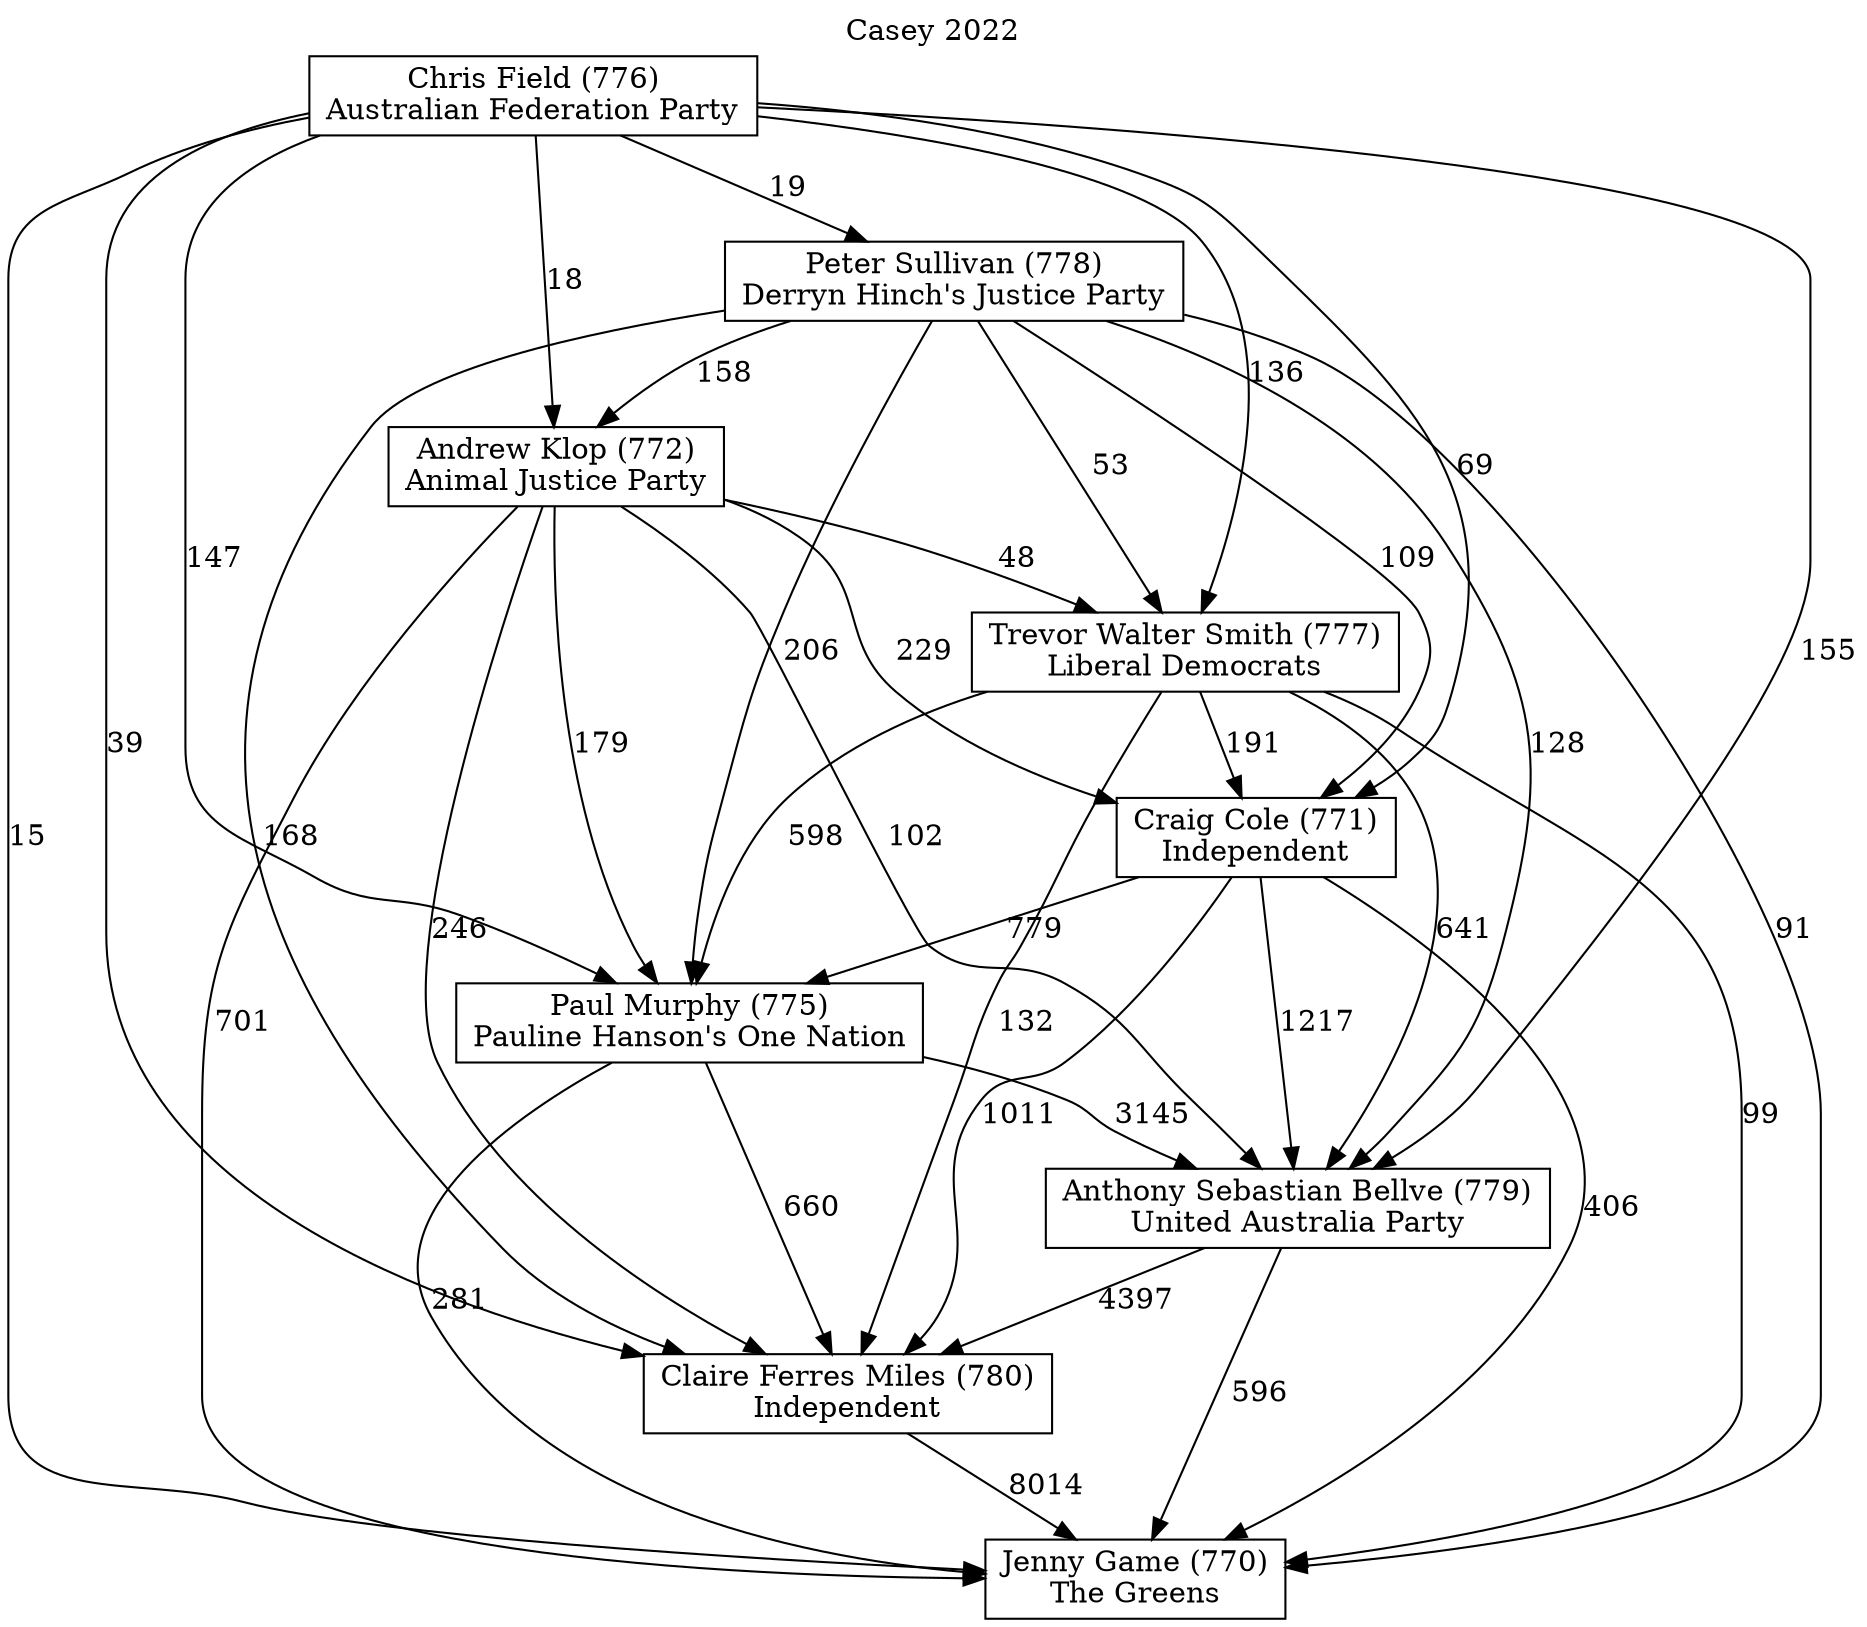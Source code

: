 // House preference flow
digraph "Jenny Game (770)_Casey_2022" {
	graph [label="Casey 2022" labelloc=t mclimit=10]
	node [shape=box]
	"Anthony Sebastian Bellve (779)" [label="Anthony Sebastian Bellve (779)
United Australia Party"]
	"Craig Cole (771)" [label="Craig Cole (771)
Independent"]
	"Claire Ferres Miles (780)" [label="Claire Ferres Miles (780)
Independent"]
	"Jenny Game (770)" [label="Jenny Game (770)
The Greens"]
	"Peter Sullivan (778)" [label="Peter Sullivan (778)
Derryn Hinch's Justice Party"]
	"Andrew Klop (772)" [label="Andrew Klop (772)
Animal Justice Party"]
	"Paul Murphy (775)" [label="Paul Murphy (775)
Pauline Hanson's One Nation"]
	"Chris Field (776)" [label="Chris Field (776)
Australian Federation Party"]
	"Trevor Walter Smith (777)" [label="Trevor Walter Smith (777)
Liberal Democrats"]
	"Trevor Walter Smith (777)" -> "Jenny Game (770)" [label=99]
	"Peter Sullivan (778)" -> "Paul Murphy (775)" [label=206]
	"Peter Sullivan (778)" -> "Claire Ferres Miles (780)" [label=168]
	"Andrew Klop (772)" -> "Claire Ferres Miles (780)" [label=246]
	"Trevor Walter Smith (777)" -> "Craig Cole (771)" [label=191]
	"Trevor Walter Smith (777)" -> "Claire Ferres Miles (780)" [label=132]
	"Chris Field (776)" -> "Craig Cole (771)" [label=69]
	"Peter Sullivan (778)" -> "Trevor Walter Smith (777)" [label=53]
	"Paul Murphy (775)" -> "Anthony Sebastian Bellve (779)" [label=3145]
	"Andrew Klop (772)" -> "Paul Murphy (775)" [label=179]
	"Chris Field (776)" -> "Claire Ferres Miles (780)" [label=39]
	"Andrew Klop (772)" -> "Craig Cole (771)" [label=229]
	"Peter Sullivan (778)" -> "Craig Cole (771)" [label=109]
	"Anthony Sebastian Bellve (779)" -> "Claire Ferres Miles (780)" [label=4397]
	"Paul Murphy (775)" -> "Jenny Game (770)" [label=281]
	"Andrew Klop (772)" -> "Trevor Walter Smith (777)" [label=48]
	"Peter Sullivan (778)" -> "Andrew Klop (772)" [label=158]
	"Chris Field (776)" -> "Andrew Klop (772)" [label=18]
	"Paul Murphy (775)" -> "Claire Ferres Miles (780)" [label=660]
	"Peter Sullivan (778)" -> "Jenny Game (770)" [label=91]
	"Andrew Klop (772)" -> "Anthony Sebastian Bellve (779)" [label=102]
	"Craig Cole (771)" -> "Claire Ferres Miles (780)" [label=1011]
	"Chris Field (776)" -> "Paul Murphy (775)" [label=147]
	"Trevor Walter Smith (777)" -> "Paul Murphy (775)" [label=598]
	"Craig Cole (771)" -> "Jenny Game (770)" [label=406]
	"Craig Cole (771)" -> "Paul Murphy (775)" [label=779]
	"Chris Field (776)" -> "Anthony Sebastian Bellve (779)" [label=155]
	"Anthony Sebastian Bellve (779)" -> "Jenny Game (770)" [label=596]
	"Trevor Walter Smith (777)" -> "Anthony Sebastian Bellve (779)" [label=641]
	"Chris Field (776)" -> "Trevor Walter Smith (777)" [label=136]
	"Chris Field (776)" -> "Peter Sullivan (778)" [label=19]
	"Peter Sullivan (778)" -> "Anthony Sebastian Bellve (779)" [label=128]
	"Claire Ferres Miles (780)" -> "Jenny Game (770)" [label=8014]
	"Andrew Klop (772)" -> "Jenny Game (770)" [label=701]
	"Craig Cole (771)" -> "Anthony Sebastian Bellve (779)" [label=1217]
	"Chris Field (776)" -> "Jenny Game (770)" [label=15]
}
